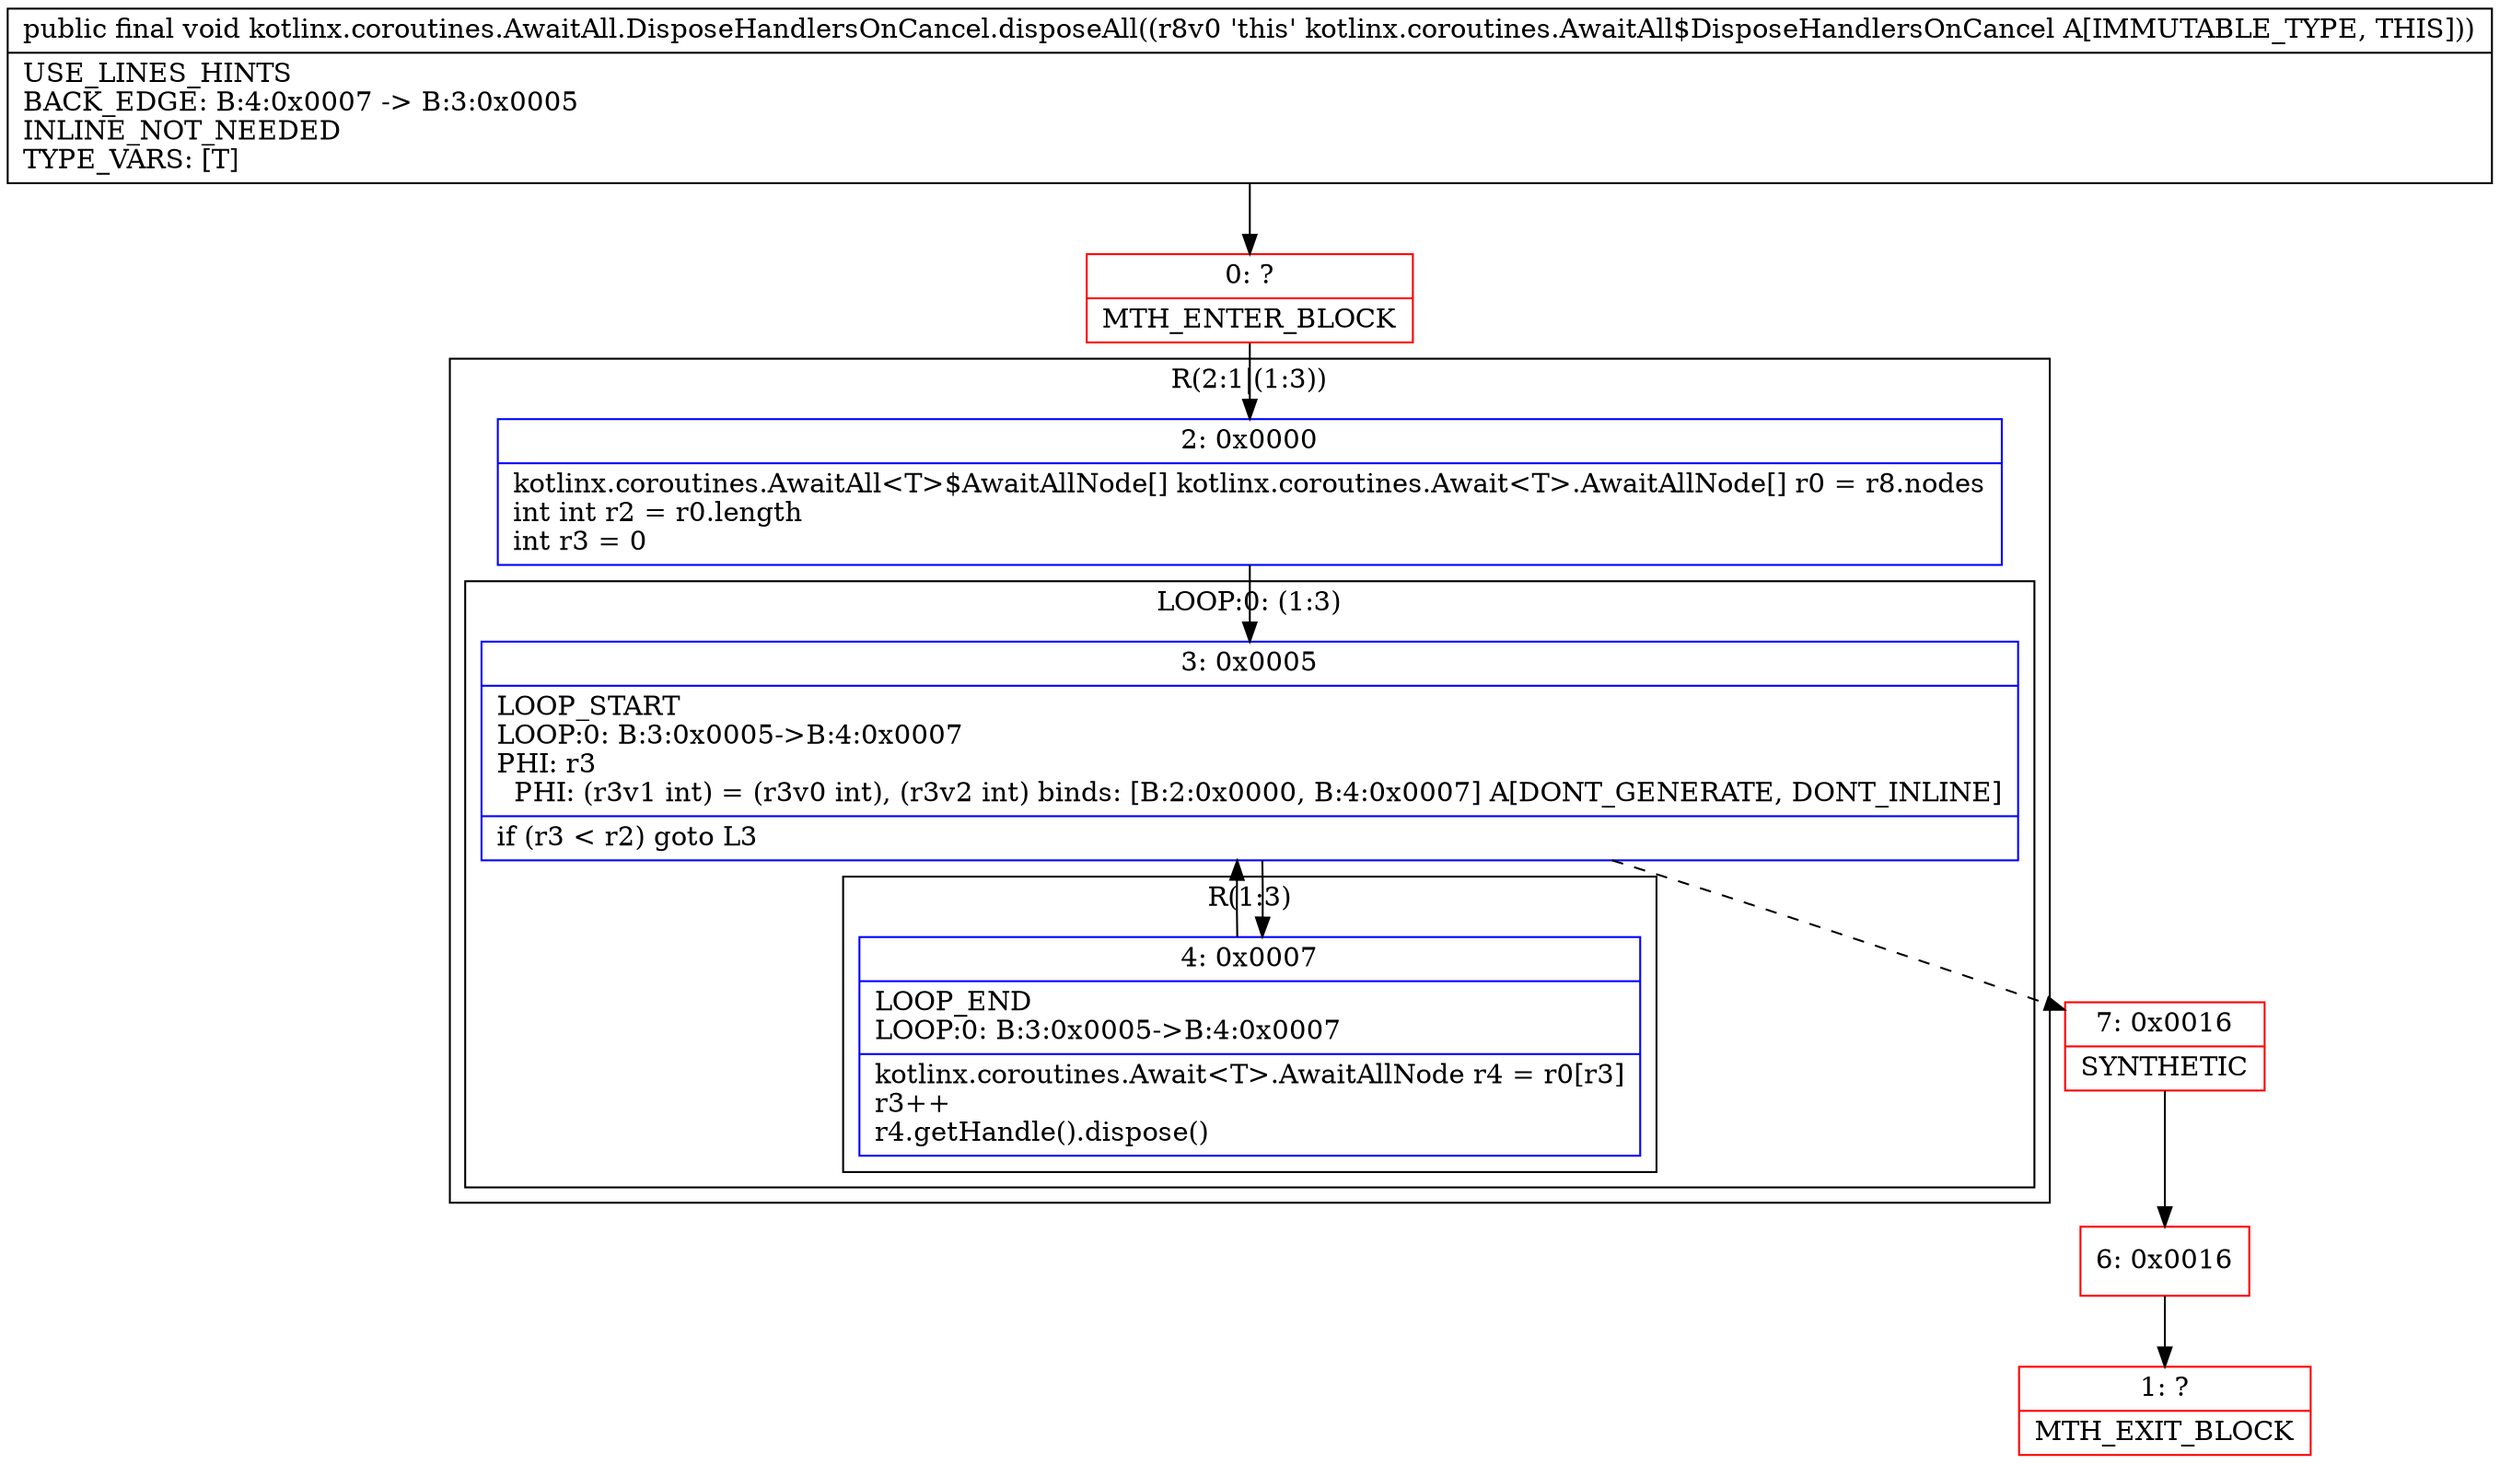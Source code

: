digraph "CFG forkotlinx.coroutines.AwaitAll.DisposeHandlersOnCancel.disposeAll()V" {
subgraph cluster_Region_1434643595 {
label = "R(2:1|(1:3))";
node [shape=record,color=blue];
Node_2 [shape=record,label="{2\:\ 0x0000|kotlinx.coroutines.AwaitAll\<T\>$AwaitAllNode[] kotlinx.coroutines.Await\<T\>.AwaitAllNode[] r0 = r8.nodes\lint int r2 = r0.length\lint r3 = 0\l}"];
subgraph cluster_LoopRegion_2012975077 {
label = "LOOP:0: (1:3)";
node [shape=record,color=blue];
Node_3 [shape=record,label="{3\:\ 0x0005|LOOP_START\lLOOP:0: B:3:0x0005\-\>B:4:0x0007\lPHI: r3 \l  PHI: (r3v1 int) = (r3v0 int), (r3v2 int) binds: [B:2:0x0000, B:4:0x0007] A[DONT_GENERATE, DONT_INLINE]\l|if (r3 \< r2) goto L3\l}"];
subgraph cluster_Region_273496478 {
label = "R(1:3)";
node [shape=record,color=blue];
Node_4 [shape=record,label="{4\:\ 0x0007|LOOP_END\lLOOP:0: B:3:0x0005\-\>B:4:0x0007\l|kotlinx.coroutines.Await\<T\>.AwaitAllNode r4 = r0[r3]\lr3++\lr4.getHandle().dispose()\l}"];
}
}
}
Node_0 [shape=record,color=red,label="{0\:\ ?|MTH_ENTER_BLOCK\l}"];
Node_7 [shape=record,color=red,label="{7\:\ 0x0016|SYNTHETIC\l}"];
Node_6 [shape=record,color=red,label="{6\:\ 0x0016}"];
Node_1 [shape=record,color=red,label="{1\:\ ?|MTH_EXIT_BLOCK\l}"];
MethodNode[shape=record,label="{public final void kotlinx.coroutines.AwaitAll.DisposeHandlersOnCancel.disposeAll((r8v0 'this' kotlinx.coroutines.AwaitAll$DisposeHandlersOnCancel A[IMMUTABLE_TYPE, THIS]))  | USE_LINES_HINTS\lBACK_EDGE: B:4:0x0007 \-\> B:3:0x0005\lINLINE_NOT_NEEDED\lTYPE_VARS: [T]\l}"];
MethodNode -> Node_0;Node_2 -> Node_3;
Node_3 -> Node_4;
Node_3 -> Node_7[style=dashed];
Node_4 -> Node_3;
Node_0 -> Node_2;
Node_7 -> Node_6;
Node_6 -> Node_1;
}

